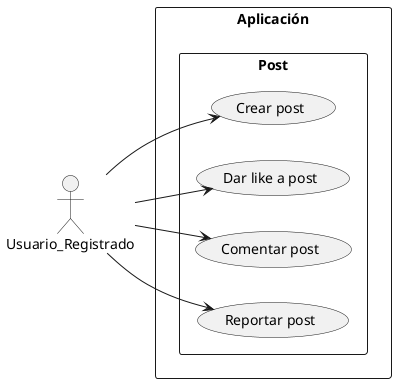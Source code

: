 @startuml
left to right direction
actor Usuario_Registrado

rectangle "Aplicación" {
    rectangle "Post"{
        usecase "Crear post" as UC3
        usecase "Dar like a post" as UC5
        usecase "Comentar post" as UC4
        usecase "Reportar post" as UC7
}
    
}


Usuario_Registrado --> UC3
Usuario_Registrado --> UC4
Usuario_Registrado --> UC5
Usuario_Registrado --> UC7
@enduml
